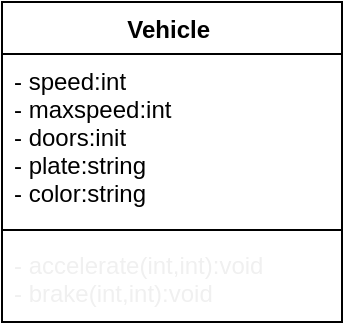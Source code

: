 <mxfile>
    <diagram id="5EVcif-wHPrY-OdzLPFo" name="Page-1">
        <mxGraphModel dx="916" dy="733" grid="1" gridSize="10" guides="1" tooltips="1" connect="1" arrows="1" fold="1" page="1" pageScale="1" pageWidth="827" pageHeight="1169" math="0" shadow="0">
            <root>
                <mxCell id="0"/>
                <mxCell id="1" parent="0"/>
                <mxCell id="2" value="Vehicle " style="swimlane;fontStyle=1;align=center;verticalAlign=top;childLayout=stackLayout;horizontal=1;startSize=26;horizontalStack=0;resizeParent=1;resizeParentMax=0;resizeLast=0;collapsible=1;marginBottom=0;" vertex="1" parent="1">
                    <mxGeometry x="330" y="580" width="170" height="160" as="geometry"/>
                </mxCell>
                <mxCell id="3" value="- speed:int&#10;- maxspeed:int&#10;- doors:init&#10;- plate:string &#10;- color:string" style="text;strokeColor=none;fillColor=none;align=left;verticalAlign=top;spacingLeft=4;spacingRight=4;overflow=hidden;rotatable=0;points=[[0,0.5],[1,0.5]];portConstraint=eastwest;" vertex="1" parent="2">
                    <mxGeometry y="26" width="170" height="84" as="geometry"/>
                </mxCell>
                <mxCell id="4" value="" style="line;strokeWidth=1;fillColor=none;align=left;verticalAlign=middle;spacingTop=-1;spacingLeft=3;spacingRight=3;rotatable=0;labelPosition=right;points=[];portConstraint=eastwest;" vertex="1" parent="2">
                    <mxGeometry y="110" width="170" height="8" as="geometry"/>
                </mxCell>
                <mxCell id="5" value="- accelerate(int,int):void&#10;- brake(int,int):void " style="text;strokeColor=none;fillColor=none;align=left;verticalAlign=top;spacingLeft=4;spacingRight=4;overflow=hidden;rotatable=0;points=[[0,0.5],[1,0.5]];portConstraint=eastwest;fontColor=#F0F0F0;" vertex="1" parent="2">
                    <mxGeometry y="118" width="170" height="42" as="geometry"/>
                </mxCell>
            </root>
        </mxGraphModel>
    </diagram>
</mxfile>